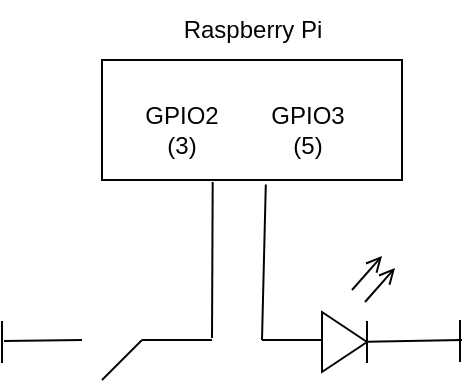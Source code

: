 <mxfile>
    <diagram id="WwarslczeelutiNW6ATH" name="Page-1">
        <mxGraphModel dx="960" dy="663" grid="1" gridSize="10" guides="1" tooltips="1" connect="1" arrows="1" fold="1" page="1" pageScale="1" pageWidth="400" pageHeight="400" background="#ffffff" math="0" shadow="0">
            <root>
                <mxCell id="0"/>
                <mxCell id="1" parent="0"/>
                <mxCell id="23" value="" style="rounded=0;whiteSpace=wrap;html=1;strokeColor=#030303;fillColor=none;" vertex="1" parent="1">
                    <mxGeometry x="130" y="110" width="150" height="60" as="geometry"/>
                </mxCell>
                <mxCell id="2" value="" style="edgeStyle=none;orthogonalLoop=1;jettySize=auto;html=1;strokeColor=#030303;endArrow=none;endFill=0;" edge="1" parent="1">
                    <mxGeometry width="100" relative="1" as="geometry">
                        <mxPoint x="81" y="250.5" as="sourcePoint"/>
                        <mxPoint x="120" y="250" as="targetPoint"/>
                        <Array as="points"/>
                    </mxGeometry>
                </mxCell>
                <mxCell id="3" value="" style="edgeStyle=none;orthogonalLoop=1;jettySize=auto;html=1;strokeColor=#030303;endArrow=none;endFill=0;endSize=3;startSize=3;" edge="1" parent="1">
                    <mxGeometry width="100" relative="1" as="geometry">
                        <mxPoint x="80" y="261.5" as="sourcePoint"/>
                        <mxPoint x="80" y="240.5" as="targetPoint"/>
                        <Array as="points"/>
                    </mxGeometry>
                </mxCell>
                <mxCell id="6" value="" style="edgeStyle=none;orthogonalLoop=1;jettySize=auto;html=1;strokeColor=#030303;endArrow=none;endFill=0;" edge="1" parent="1">
                    <mxGeometry width="100" relative="1" as="geometry">
                        <mxPoint x="130" y="270" as="sourcePoint"/>
                        <mxPoint x="150" y="250" as="targetPoint"/>
                        <Array as="points"/>
                    </mxGeometry>
                </mxCell>
                <mxCell id="7" value="" style="edgeStyle=none;orthogonalLoop=1;jettySize=auto;html=1;strokeColor=#030303;endArrow=none;endFill=0;" edge="1" parent="1">
                    <mxGeometry width="100" relative="1" as="geometry">
                        <mxPoint x="150" y="250" as="sourcePoint"/>
                        <mxPoint x="185" y="250.0" as="targetPoint"/>
                        <Array as="points"/>
                    </mxGeometry>
                </mxCell>
                <mxCell id="8" value="" style="edgeStyle=none;orthogonalLoop=1;jettySize=auto;html=1;strokeColor=#030303;endArrow=none;endFill=0;entryX=0.369;entryY=1.034;entryDx=0;entryDy=0;entryPerimeter=0;" edge="1" parent="1">
                    <mxGeometry width="100" relative="1" as="geometry">
                        <mxPoint x="185.0" y="249.0" as="sourcePoint"/>
                        <mxPoint x="185.35" y="171.04" as="targetPoint"/>
                        <Array as="points"/>
                    </mxGeometry>
                </mxCell>
                <mxCell id="9" value="" style="edgeStyle=none;orthogonalLoop=1;jettySize=auto;html=1;strokeColor=#030303;endArrow=none;endFill=0;entryX=0.546;entryY=1.071;entryDx=0;entryDy=0;entryPerimeter=0;" edge="1" parent="1">
                    <mxGeometry width="100" relative="1" as="geometry">
                        <mxPoint x="210" y="250" as="sourcePoint"/>
                        <mxPoint x="211.9" y="172.26" as="targetPoint"/>
                        <Array as="points"/>
                    </mxGeometry>
                </mxCell>
                <mxCell id="10" value="" style="edgeStyle=none;orthogonalLoop=1;jettySize=auto;html=1;strokeColor=#030303;endArrow=none;endFill=0;" edge="1" parent="1">
                    <mxGeometry width="100" relative="1" as="geometry">
                        <mxPoint x="210" y="250.0" as="sourcePoint"/>
                        <mxPoint x="240" y="250" as="targetPoint"/>
                        <Array as="points"/>
                    </mxGeometry>
                </mxCell>
                <mxCell id="11" value="" style="edgeStyle=none;orthogonalLoop=1;jettySize=auto;html=1;strokeColor=#030303;endArrow=none;endFill=0;endSize=3;startSize=3;" edge="1" parent="1">
                    <mxGeometry width="100" relative="1" as="geometry">
                        <mxPoint x="309" y="261" as="sourcePoint"/>
                        <mxPoint x="309" y="240" as="targetPoint"/>
                        <Array as="points"/>
                    </mxGeometry>
                </mxCell>
                <mxCell id="14" value="" style="triangle;whiteSpace=wrap;html=1;fillColor=none;strokeColor=#030303;" vertex="1" parent="1">
                    <mxGeometry x="240" y="236" width="22.5" height="30" as="geometry"/>
                </mxCell>
                <mxCell id="15" value="" style="edgeStyle=none;orthogonalLoop=1;jettySize=auto;html=1;strokeColor=#030303;endArrow=none;endFill=0;endSize=3;startSize=3;" edge="1" parent="1">
                    <mxGeometry width="100" relative="1" as="geometry">
                        <mxPoint x="262.5" y="261.5" as="sourcePoint"/>
                        <mxPoint x="262.5" y="240.5" as="targetPoint"/>
                        <Array as="points"/>
                    </mxGeometry>
                </mxCell>
                <mxCell id="16" value="" style="edgeStyle=none;orthogonalLoop=1;jettySize=auto;html=1;strokeColor=#030303;endArrow=none;endFill=0;" edge="1" parent="1">
                    <mxGeometry width="100" relative="1" as="geometry">
                        <mxPoint x="262.5" y="250.83" as="sourcePoint"/>
                        <mxPoint x="310" y="250" as="targetPoint"/>
                        <Array as="points"/>
                    </mxGeometry>
                </mxCell>
                <mxCell id="19" value="" style="edgeStyle=none;orthogonalLoop=1;jettySize=auto;html=1;strokeColor=#030303;endArrow=open;endFill=0;" edge="1" parent="1">
                    <mxGeometry width="100" relative="1" as="geometry">
                        <mxPoint x="261.5" y="231" as="sourcePoint"/>
                        <mxPoint x="276.5" y="214" as="targetPoint"/>
                        <Array as="points"/>
                    </mxGeometry>
                </mxCell>
                <mxCell id="20" value="" style="edgeStyle=none;orthogonalLoop=1;jettySize=auto;html=1;strokeColor=#030303;endArrow=open;endFill=0;" edge="1" parent="1">
                    <mxGeometry width="100" relative="1" as="geometry">
                        <mxPoint x="255" y="225.0" as="sourcePoint"/>
                        <mxPoint x="270" y="208" as="targetPoint"/>
                        <Array as="points"/>
                    </mxGeometry>
                </mxCell>
                <mxCell id="21" value="&lt;font color=&quot;#030303&quot;&gt;GPIO2 &lt;br&gt;(3)&lt;/font&gt;" style="text;html=1;strokeColor=none;fillColor=none;align=center;verticalAlign=middle;whiteSpace=wrap;rounded=0;" vertex="1" parent="1">
                    <mxGeometry x="140" y="130" width="60" height="30" as="geometry"/>
                </mxCell>
                <mxCell id="22" value="&lt;font color=&quot;#030303&quot;&gt;GPIO3&lt;br&gt;(5)&lt;/font&gt;" style="text;html=1;strokeColor=none;fillColor=none;align=center;verticalAlign=middle;whiteSpace=wrap;rounded=0;" vertex="1" parent="1">
                    <mxGeometry x="202.5" y="130" width="60" height="30" as="geometry"/>
                </mxCell>
                <mxCell id="25" value="&lt;font color=&quot;#030303&quot;&gt;Raspberry Pi&lt;/font&gt;" style="text;html=1;align=center;verticalAlign=middle;resizable=0;points=[];autosize=1;strokeColor=none;fillColor=none;" vertex="1" parent="1">
                    <mxGeometry x="160" y="80" width="90" height="30" as="geometry"/>
                </mxCell>
            </root>
        </mxGraphModel>
    </diagram>
</mxfile>